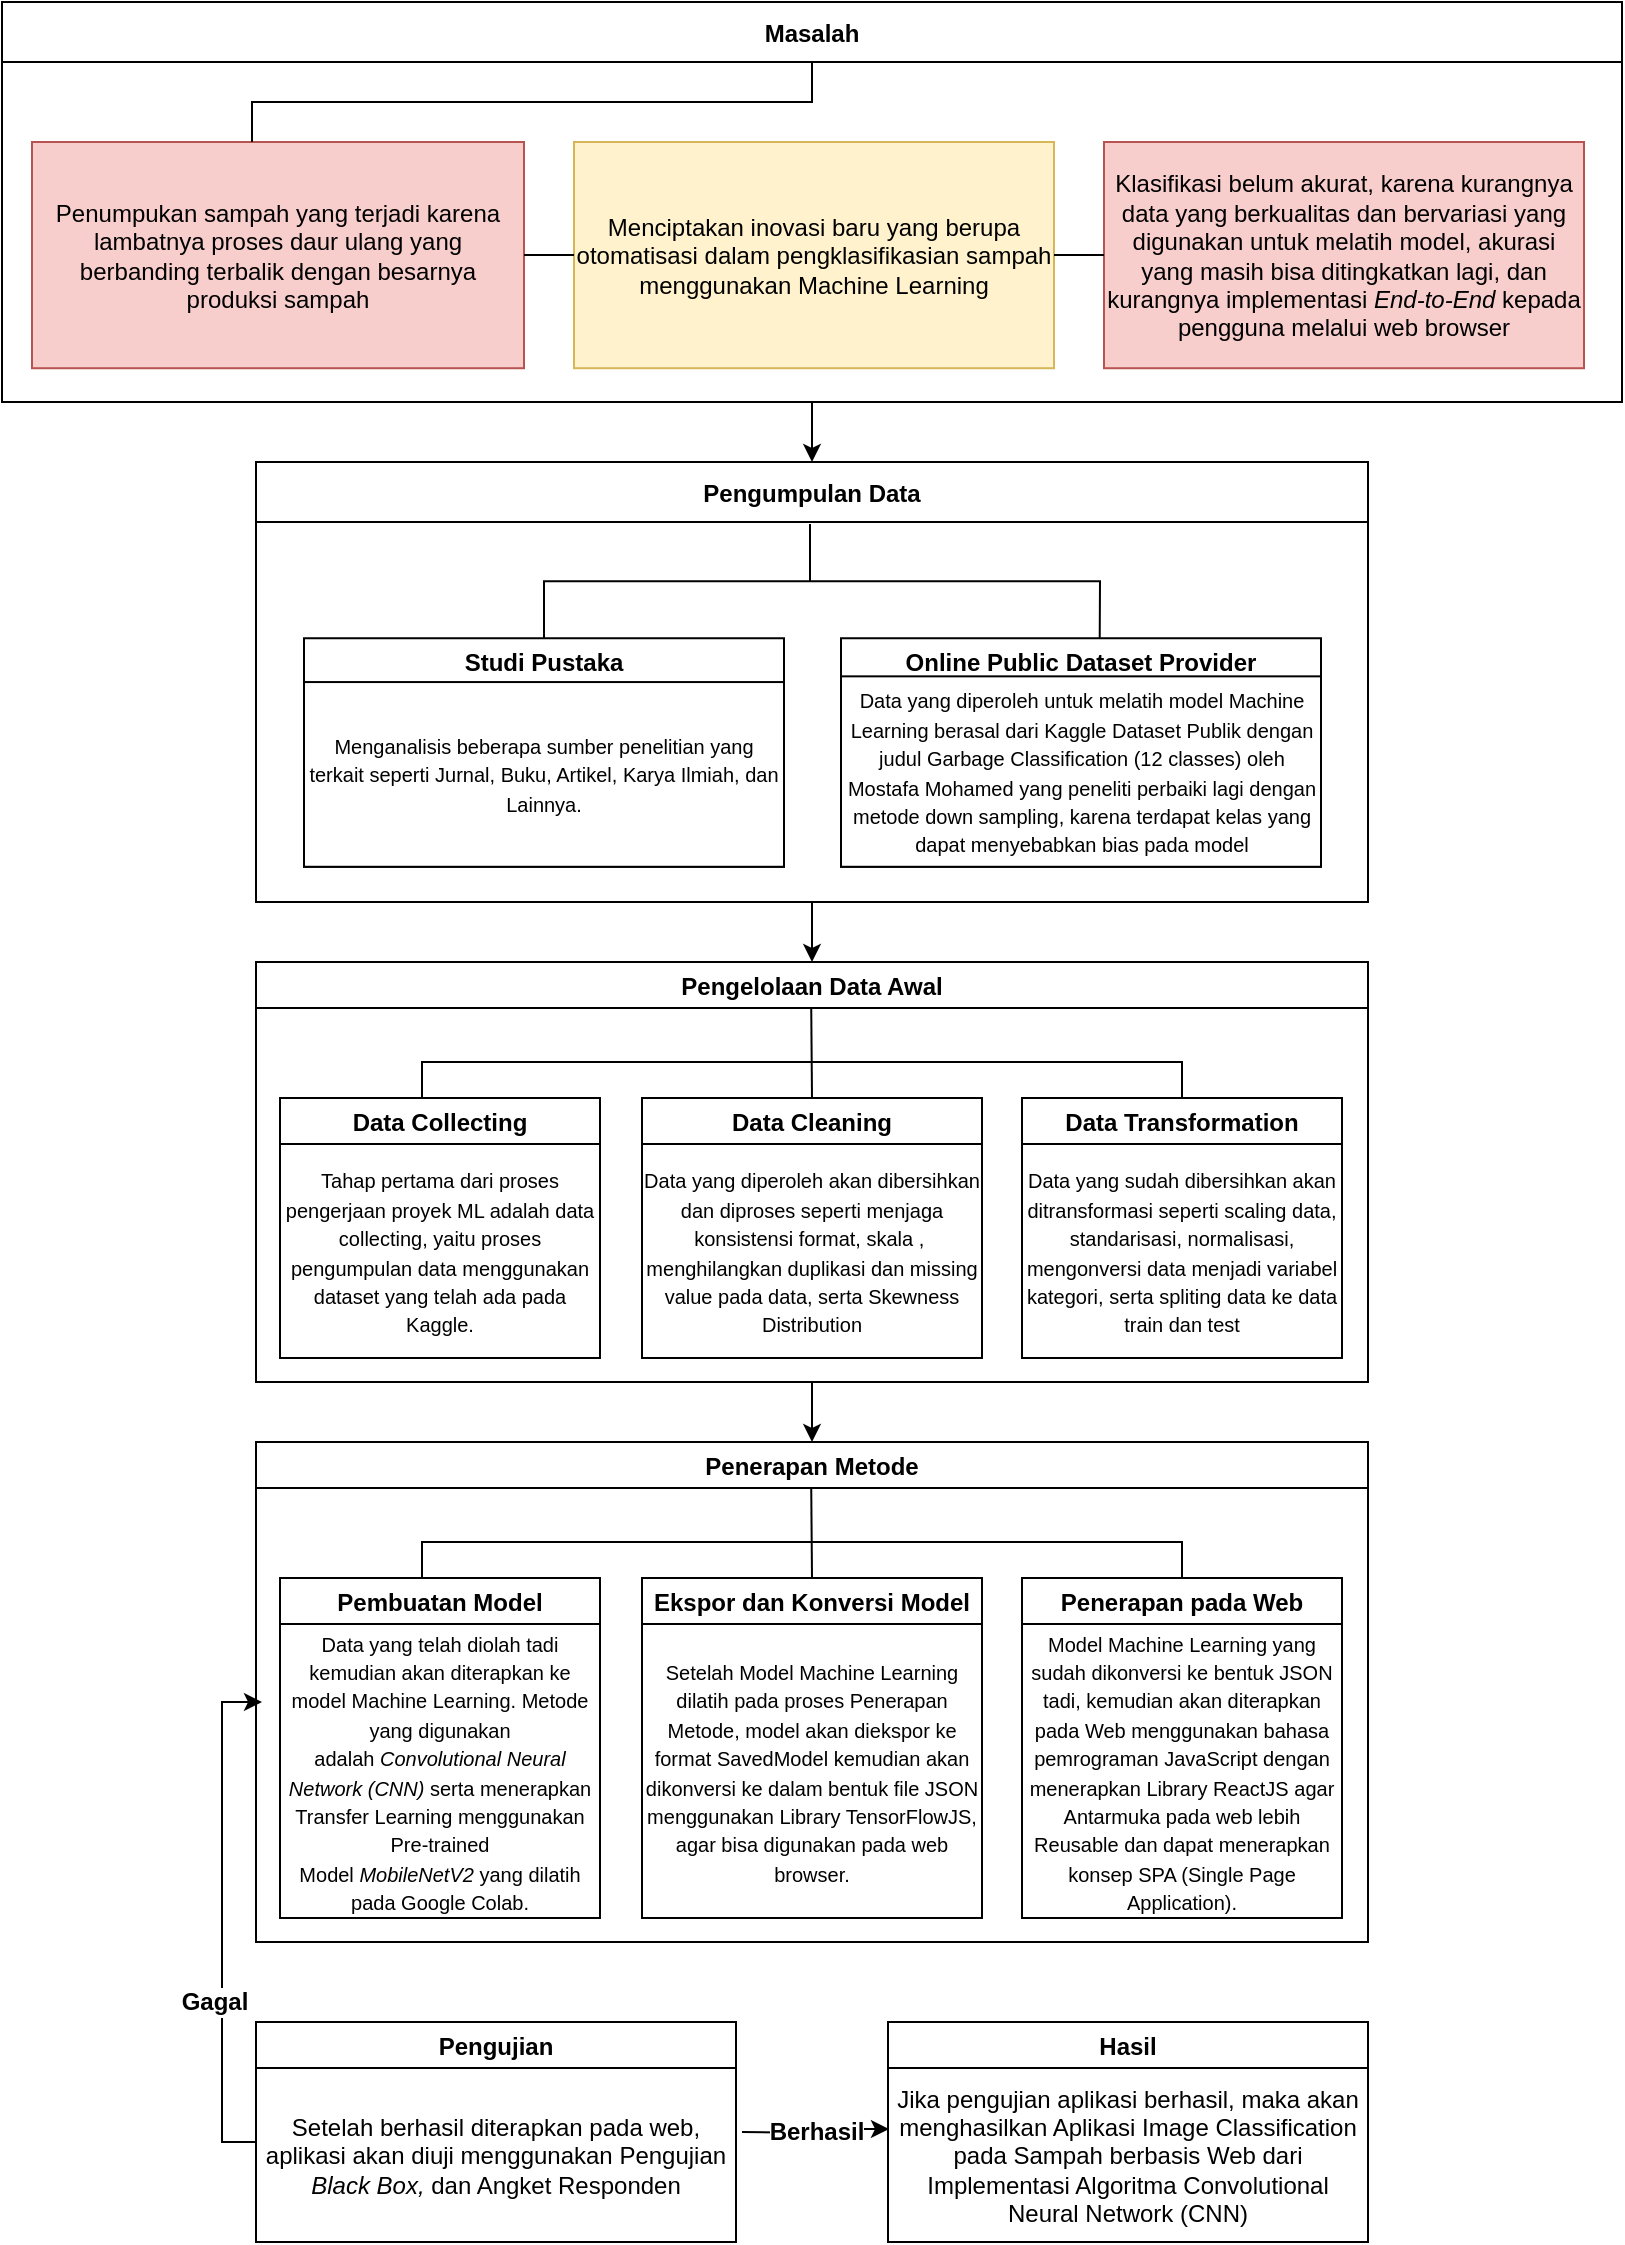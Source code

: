 <mxfile version="20.1.1" type="github">
  <diagram id="ftpVaE4ZrUkqRL97NRIl" name="Page-1">
    <mxGraphModel dx="1422" dy="4285" grid="1" gridSize="10" guides="1" tooltips="1" connect="1" arrows="1" fold="1" page="1" pageScale="1" pageWidth="827" pageHeight="1169" math="0" shadow="0">
      <root>
        <mxCell id="0" />
        <mxCell id="1" parent="0" />
        <mxCell id="FPoC3J4e7JrbTw-nTRbA-78" style="edgeStyle=orthogonalEdgeStyle;rounded=0;orthogonalLoop=1;jettySize=auto;html=1;exitX=0.5;exitY=1;exitDx=0;exitDy=0;entryX=0.5;entryY=0;entryDx=0;entryDy=0;fontFamily=Helvetica;fontSize=12;" parent="1" source="FPoC3J4e7JrbTw-nTRbA-2" target="FPoC3J4e7JrbTw-nTRbA-18" edge="1">
          <mxGeometry relative="1" as="geometry" />
        </mxCell>
        <mxCell id="FPoC3J4e7JrbTw-nTRbA-2" value="Masalah" style="swimlane;fontSize=12;startSize=30;" parent="1" vertex="1">
          <mxGeometry x="10" y="-3500" width="810" height="200" as="geometry" />
        </mxCell>
        <mxCell id="FPoC3J4e7JrbTw-nTRbA-6" value="&lt;span&gt;Klasifikasi belum akurat, karena kurangnya data yang berkualitas dan bervariasi yang digunakan untuk melatih model, akurasi yang masih bisa ditingkatkan lagi, dan kurangnya implementasi &lt;i&gt;End-to-End&lt;/i&gt; kepada pengguna melalui web browser&lt;/span&gt;" style="rounded=0;whiteSpace=wrap;html=1;fillColor=#f8cecc;strokeColor=#b85450;" parent="FPoC3J4e7JrbTw-nTRbA-2" vertex="1">
          <mxGeometry x="551" y="70" width="240" height="113.11" as="geometry" />
        </mxCell>
        <mxCell id="FPoC3J4e7JrbTw-nTRbA-3" value="&lt;span&gt;Penumpukan sampah yang terjadi karena lambatnya proses daur ulang yang berbanding terbalik dengan besarnya produksi sampah&lt;/span&gt;" style="rounded=0;whiteSpace=wrap;html=1;fillColor=#f8cecc;strokeColor=#b85450;" parent="FPoC3J4e7JrbTw-nTRbA-2" vertex="1">
          <mxGeometry x="15" y="70" width="246" height="113.11" as="geometry" />
        </mxCell>
        <mxCell id="FPoC3J4e7JrbTw-nTRbA-1" value="&lt;span&gt;Menciptakan inovasi baru yang berupa otomatisasi dalam pengklasifikasian sampah menggunakan&amp;nbsp;Machine Learning&lt;/span&gt;" style="rounded=0;whiteSpace=wrap;html=1;fillColor=#fff2cc;strokeColor=#d6b656;" parent="FPoC3J4e7JrbTw-nTRbA-2" vertex="1">
          <mxGeometry x="286" y="70" width="240" height="113.11" as="geometry" />
        </mxCell>
        <mxCell id="FPoC3J4e7JrbTw-nTRbA-71" value="" style="endArrow=none;html=1;rounded=0;fontFamily=Helvetica;fontSize=12;exitX=1;exitY=0.5;exitDx=0;exitDy=0;entryX=0;entryY=0.5;entryDx=0;entryDy=0;" parent="FPoC3J4e7JrbTw-nTRbA-2" source="FPoC3J4e7JrbTw-nTRbA-3" target="FPoC3J4e7JrbTw-nTRbA-1" edge="1">
          <mxGeometry width="50" height="50" relative="1" as="geometry">
            <mxPoint x="300" y="200" as="sourcePoint" />
            <mxPoint x="350" y="150" as="targetPoint" />
          </mxGeometry>
        </mxCell>
        <mxCell id="FPoC3J4e7JrbTw-nTRbA-72" value="" style="endArrow=none;html=1;rounded=0;fontFamily=Helvetica;fontSize=12;entryX=0;entryY=0.5;entryDx=0;entryDy=0;exitX=1;exitY=0.5;exitDx=0;exitDy=0;" parent="FPoC3J4e7JrbTw-nTRbA-2" source="FPoC3J4e7JrbTw-nTRbA-1" target="FPoC3J4e7JrbTw-nTRbA-6" edge="1">
          <mxGeometry width="50" height="50" relative="1" as="geometry">
            <mxPoint x="535" y="130" as="sourcePoint" />
            <mxPoint x="585" y="80" as="targetPoint" />
          </mxGeometry>
        </mxCell>
        <mxCell id="FPoC3J4e7JrbTw-nTRbA-73" value="" style="endArrow=none;html=1;rounded=0;fontFamily=Helvetica;fontSize=12;" parent="FPoC3J4e7JrbTw-nTRbA-2" edge="1">
          <mxGeometry width="50" height="50" relative="1" as="geometry">
            <mxPoint x="125" y="70" as="sourcePoint" />
            <mxPoint x="405" y="30" as="targetPoint" />
            <Array as="points">
              <mxPoint x="125" y="50" />
              <mxPoint x="405" y="50" />
            </Array>
          </mxGeometry>
        </mxCell>
        <mxCell id="FPoC3J4e7JrbTw-nTRbA-54" style="edgeStyle=orthogonalEdgeStyle;rounded=0;orthogonalLoop=1;jettySize=auto;html=1;exitX=0.5;exitY=1;exitDx=0;exitDy=0;fontFamily=Helvetica;fontSize=12;" parent="1" source="FPoC3J4e7JrbTw-nTRbA-18" target="FPoC3J4e7JrbTw-nTRbA-55" edge="1">
          <mxGeometry relative="1" as="geometry">
            <mxPoint x="414.842" y="-2900" as="targetPoint" />
          </mxGeometry>
        </mxCell>
        <mxCell id="FPoC3J4e7JrbTw-nTRbA-18" value="Pengumpulan Data" style="swimlane;fontSize=12;startSize=30;" parent="1" vertex="1">
          <mxGeometry x="137" y="-3270" width="556" height="220" as="geometry" />
        </mxCell>
        <mxCell id="FPoC3J4e7JrbTw-nTRbA-53" value="" style="group" parent="FPoC3J4e7JrbTw-nTRbA-18" vertex="1" connectable="0">
          <mxGeometry x="24" y="31" width="508.5" height="219" as="geometry" />
        </mxCell>
        <mxCell id="FPoC3J4e7JrbTw-nTRbA-35" value="Studi Pustaka" style="swimlane;fontSize=12;" parent="FPoC3J4e7JrbTw-nTRbA-53" vertex="1">
          <mxGeometry y="57.13" width="240" height="114.261" as="geometry" />
        </mxCell>
        <mxCell id="FPoC3J4e7JrbTw-nTRbA-41" value="&lt;font style=&quot;font-size: 10px;&quot;&gt;Menganalisis beberapa sumber penelitian yang terkait seperti Jurnal, Buku, Artikel, Karya Ilmiah, dan Lainnya.&lt;/font&gt;" style="rounded=0;whiteSpace=wrap;html=1;fontFamily=Helvetica;fontSize=12;" parent="FPoC3J4e7JrbTw-nTRbA-35" vertex="1">
          <mxGeometry y="21.9" width="240" height="92.361" as="geometry" />
        </mxCell>
        <mxCell id="FPoC3J4e7JrbTw-nTRbA-37" value="Online Public Dataset Provider" style="swimlane;fontSize=12;" parent="FPoC3J4e7JrbTw-nTRbA-53" vertex="1">
          <mxGeometry x="268.5" y="57.13" width="240" height="114.261" as="geometry" />
        </mxCell>
        <mxCell id="FPoC3J4e7JrbTw-nTRbA-39" value="&lt;font style=&quot;font-size: 10px;&quot;&gt;Data yang diperoleh untuk melatih model Machine Learning berasal dari Kaggle Dataset Publik dengan judul Garbage Classification (12 classes) oleh Mostafa Mohamed yang peneliti perbaiki lagi dengan metode down sampling, karena terdapat kelas yang dapat menyebabkan bias pada model&lt;/font&gt;" style="rounded=0;whiteSpace=wrap;html=1;fontSize=12;" parent="FPoC3J4e7JrbTw-nTRbA-37" vertex="1">
          <mxGeometry y="19.043" width="240" height="95.217" as="geometry" />
        </mxCell>
        <mxCell id="FPoC3J4e7JrbTw-nTRbA-43" value="" style="endArrow=none;html=1;rounded=0;fontFamily=Helvetica;fontSize=12;entryX=0.539;entryY=-0.002;entryDx=0;entryDy=0;entryPerimeter=0;" parent="FPoC3J4e7JrbTw-nTRbA-53" source="FPoC3J4e7JrbTw-nTRbA-35" target="FPoC3J4e7JrbTw-nTRbA-37" edge="1">
          <mxGeometry width="50" height="50" relative="1" as="geometry">
            <mxPoint x="110" y="19.043" as="sourcePoint" />
            <mxPoint x="400" y="38.087" as="targetPoint" />
            <Array as="points">
              <mxPoint x="120" y="28.565" />
              <mxPoint x="398" y="28.565" />
            </Array>
          </mxGeometry>
        </mxCell>
        <mxCell id="FPoC3J4e7JrbTw-nTRbA-50" value="" style="endArrow=none;html=1;rounded=0;fontFamily=Helvetica;fontSize=12;" parent="FPoC3J4e7JrbTw-nTRbA-53" edge="1">
          <mxGeometry width="50" height="50" relative="1" as="geometry">
            <mxPoint x="253" y="28.565" as="sourcePoint" />
            <mxPoint x="253" as="targetPoint" />
          </mxGeometry>
        </mxCell>
        <mxCell id="U5f-m4eWwpbkQe5mS7gN-12" style="edgeStyle=orthogonalEdgeStyle;rounded=0;orthogonalLoop=1;jettySize=auto;html=1;exitX=0.5;exitY=1;exitDx=0;exitDy=0;entryX=0.5;entryY=0;entryDx=0;entryDy=0;fontSize=10;" edge="1" parent="1" source="FPoC3J4e7JrbTw-nTRbA-55" target="U5f-m4eWwpbkQe5mS7gN-1">
          <mxGeometry relative="1" as="geometry" />
        </mxCell>
        <mxCell id="FPoC3J4e7JrbTw-nTRbA-55" value="Pengelolaan Data Awal" style="swimlane;fontFamily=Helvetica;fontSize=12;startSize=23;" parent="1" vertex="1">
          <mxGeometry x="137" y="-3020" width="556" height="210" as="geometry" />
        </mxCell>
        <mxCell id="FPoC3J4e7JrbTw-nTRbA-57" value="Data Collecting" style="swimlane;fontFamily=Helvetica;fontSize=12;" parent="FPoC3J4e7JrbTw-nTRbA-55" vertex="1">
          <mxGeometry x="12" y="68" width="160" height="130" as="geometry" />
        </mxCell>
        <mxCell id="Pu13_7xQ0A8VnXWu68sf-4" value="&lt;font style=&quot;font-size: 10px;&quot;&gt;&lt;font style=&quot;font-size: 10px;&quot;&gt;Tahap pertama dari proses pengerjaan proyek ML adalah data collecting, yaitu proses pengumpulan data m&lt;/font&gt;&lt;span style=&quot;background-color: initial;&quot;&gt;enggunakan dataset yang telah ada pada Kaggle.&lt;br&gt;&lt;/span&gt;&lt;/font&gt;" style="rounded=0;whiteSpace=wrap;html=1;fontFamily=Helvetica;fontSize=12;" parent="FPoC3J4e7JrbTw-nTRbA-57" vertex="1">
          <mxGeometry y="23" width="160" height="107" as="geometry" />
        </mxCell>
        <mxCell id="FPoC3J4e7JrbTw-nTRbA-59" value="Data Cleaning" style="swimlane;fontFamily=Helvetica;fontSize=12;" parent="FPoC3J4e7JrbTw-nTRbA-55" vertex="1">
          <mxGeometry x="193" y="68" width="170" height="130" as="geometry" />
        </mxCell>
        <mxCell id="Pu13_7xQ0A8VnXWu68sf-6" value="&lt;font style=&quot;font-size: 10px;&quot;&gt;Data yang diperoleh akan dibersihkan dan diproses seperti menjaga konsistensi format, skala ,&amp;nbsp; menghilangkan duplikasi dan missing value pada data, serta Skewness Distribution&lt;/font&gt;" style="rounded=0;whiteSpace=wrap;html=1;fontFamily=Helvetica;fontSize=12;" parent="FPoC3J4e7JrbTw-nTRbA-59" vertex="1">
          <mxGeometry y="23" width="170" height="107" as="geometry" />
        </mxCell>
        <mxCell id="FPoC3J4e7JrbTw-nTRbA-60" value="Data Transformation" style="swimlane;fontFamily=Helvetica;fontSize=12;" parent="FPoC3J4e7JrbTw-nTRbA-55" vertex="1">
          <mxGeometry x="383" y="68" width="160" height="130" as="geometry" />
        </mxCell>
        <mxCell id="Pu13_7xQ0A8VnXWu68sf-9" value="&lt;font style=&quot;font-size: 10px;&quot;&gt;Data yang sudah dibersihkan akan ditransformasi seperti scaling data, standarisasi, normalisasi, mengonversi data menjadi variabel kategori, serta spliting data ke data train dan test&lt;/font&gt;" style="rounded=0;whiteSpace=wrap;html=1;fontFamily=Helvetica;fontSize=12;" parent="FPoC3J4e7JrbTw-nTRbA-60" vertex="1">
          <mxGeometry y="23" width="160" height="107" as="geometry" />
        </mxCell>
        <mxCell id="Pu13_7xQ0A8VnXWu68sf-10" value="" style="endArrow=none;html=1;rounded=0;fontSize=10;entryX=0.5;entryY=0;entryDx=0;entryDy=0;" parent="FPoC3J4e7JrbTw-nTRbA-55" target="FPoC3J4e7JrbTw-nTRbA-60" edge="1">
          <mxGeometry width="50" height="50" relative="1" as="geometry">
            <mxPoint x="83" y="68" as="sourcePoint" />
            <mxPoint x="263" y="50" as="targetPoint" />
            <Array as="points">
              <mxPoint x="83" y="50" />
              <mxPoint x="273" y="50" />
              <mxPoint x="463" y="50" />
            </Array>
          </mxGeometry>
        </mxCell>
        <mxCell id="Pu13_7xQ0A8VnXWu68sf-13" value="" style="endArrow=none;html=1;rounded=0;fontSize=10;exitX=0.5;exitY=0;exitDx=0;exitDy=0;" parent="FPoC3J4e7JrbTw-nTRbA-55" source="FPoC3J4e7JrbTw-nTRbA-59" edge="1">
          <mxGeometry width="50" height="50" relative="1" as="geometry">
            <mxPoint x="277.62" y="61" as="sourcePoint" />
            <mxPoint x="277.62" y="23" as="targetPoint" />
          </mxGeometry>
        </mxCell>
        <mxCell id="Pu13_7xQ0A8VnXWu68sf-33" style="edgeStyle=orthogonalEdgeStyle;rounded=0;orthogonalLoop=1;jettySize=auto;html=1;fontSize=12;" parent="1" source="Pu13_7xQ0A8VnXWu68sf-31" edge="1">
          <mxGeometry relative="1" as="geometry">
            <Array as="points">
              <mxPoint x="120" y="-2430" />
              <mxPoint x="120" y="-2650" />
            </Array>
            <mxPoint x="140" y="-2650" as="targetPoint" />
          </mxGeometry>
        </mxCell>
        <mxCell id="Pu13_7xQ0A8VnXWu68sf-35" value="&lt;b&gt;Gagal&lt;/b&gt;" style="edgeLabel;html=1;align=center;verticalAlign=middle;resizable=0;points=[];fontSize=12;" parent="Pu13_7xQ0A8VnXWu68sf-33" vertex="1" connectable="0">
          <mxGeometry x="-0.425" y="4" relative="1" as="geometry">
            <mxPoint y="-13" as="offset" />
          </mxGeometry>
        </mxCell>
        <mxCell id="Pu13_7xQ0A8VnXWu68sf-41" value="&lt;b&gt;Berhasil&lt;/b&gt;" style="edgeStyle=orthogonalEdgeStyle;rounded=0;orthogonalLoop=1;jettySize=auto;html=1;entryX=0.002;entryY=0.351;entryDx=0;entryDy=0;fontSize=12;entryPerimeter=0;" parent="1" target="Pu13_7xQ0A8VnXWu68sf-40" edge="1">
          <mxGeometry relative="1" as="geometry">
            <mxPoint x="380" y="-2435" as="sourcePoint" />
          </mxGeometry>
        </mxCell>
        <mxCell id="Pu13_7xQ0A8VnXWu68sf-31" value="Pengujian" style="swimlane;fontFamily=Helvetica;fontSize=12;" parent="1" vertex="1">
          <mxGeometry x="137" y="-2490" width="240" height="110" as="geometry" />
        </mxCell>
        <mxCell id="Pu13_7xQ0A8VnXWu68sf-32" value="Setelah berhasil diterapkan pada web, aplikasi akan diuji menggunakan Pengujian &lt;i&gt;Black Box, &lt;/i&gt;dan Angket Responden" style="rounded=0;whiteSpace=wrap;html=1;fontFamily=Helvetica;fontSize=12;" parent="Pu13_7xQ0A8VnXWu68sf-31" vertex="1">
          <mxGeometry y="23" width="240" height="87" as="geometry" />
        </mxCell>
        <mxCell id="Pu13_7xQ0A8VnXWu68sf-39" value="Hasil" style="swimlane;fontFamily=Helvetica;fontSize=12;startSize=23;" parent="1" vertex="1">
          <mxGeometry x="453" y="-2490" width="240" height="110" as="geometry" />
        </mxCell>
        <mxCell id="Pu13_7xQ0A8VnXWu68sf-40" value="Jika pengujian aplikasi berhasil, maka akan menghasilkan Aplikasi Image Classification pada Sampah berbasis Web dari Implementasi Algoritma Convolutional Neural Network (CNN)" style="rounded=0;whiteSpace=wrap;html=1;fontFamily=Helvetica;fontSize=12;" parent="Pu13_7xQ0A8VnXWu68sf-39" vertex="1">
          <mxGeometry y="23" width="240" height="87" as="geometry" />
        </mxCell>
        <mxCell id="U5f-m4eWwpbkQe5mS7gN-1" value="Penerapan Metode" style="swimlane;fontFamily=Helvetica;fontSize=12;startSize=23;" vertex="1" parent="1">
          <mxGeometry x="137" y="-2780" width="556" height="250" as="geometry" />
        </mxCell>
        <mxCell id="U5f-m4eWwpbkQe5mS7gN-2" value="Pembuatan Model" style="swimlane;fontFamily=Helvetica;fontSize=12;" vertex="1" parent="U5f-m4eWwpbkQe5mS7gN-1">
          <mxGeometry x="12" y="68" width="160" height="170" as="geometry" />
        </mxCell>
        <mxCell id="U5f-m4eWwpbkQe5mS7gN-3" value="&lt;font style=&quot;font-size: 10px;&quot;&gt;Data yang telah diolah tadi kemudian akan diterapkan ke model Machine Learning. Metode yang digunakan adalah&amp;nbsp;&lt;i&gt;Convolutional Neural Network (CNN)&amp;nbsp;&lt;/i&gt;serta&amp;nbsp;menerapkan Transfer Learning menggunakan Pre-trained Model&amp;nbsp;&lt;i&gt;MobileNetV2&lt;/i&gt;&amp;nbsp;yang dilatih pada Google Colab.&lt;/font&gt;" style="rounded=0;whiteSpace=wrap;html=1;fontFamily=Helvetica;fontSize=12;" vertex="1" parent="U5f-m4eWwpbkQe5mS7gN-2">
          <mxGeometry y="23" width="160" height="147" as="geometry" />
        </mxCell>
        <mxCell id="U5f-m4eWwpbkQe5mS7gN-4" value="Ekspor dan Konversi Model" style="swimlane;fontFamily=Helvetica;fontSize=12;" vertex="1" parent="U5f-m4eWwpbkQe5mS7gN-1">
          <mxGeometry x="193" y="68" width="170" height="162" as="geometry" />
        </mxCell>
        <mxCell id="U5f-m4eWwpbkQe5mS7gN-5" value="&lt;font style=&quot;font-size: 10px;&quot;&gt;Setelah Model Machine Learning dilatih pada proses Penerapan Metode, model akan diekspor ke format SavedModel kemudian akan dikonversi ke dalam bentuk file JSON menggunakan Library TensorFlowJS, agar bisa digunakan pada web browser.&lt;/font&gt;" style="rounded=0;whiteSpace=wrap;html=1;fontFamily=Helvetica;fontSize=12;" vertex="1" parent="U5f-m4eWwpbkQe5mS7gN-4">
          <mxGeometry y="23" width="170" height="147" as="geometry" />
        </mxCell>
        <mxCell id="U5f-m4eWwpbkQe5mS7gN-6" value="Penerapan pada Web" style="swimlane;fontFamily=Helvetica;fontSize=12;" vertex="1" parent="U5f-m4eWwpbkQe5mS7gN-1">
          <mxGeometry x="383" y="68" width="160" height="170" as="geometry" />
        </mxCell>
        <mxCell id="U5f-m4eWwpbkQe5mS7gN-7" value="&lt;font style=&quot;font-size: 10px;&quot;&gt;Model Machine Learning yang sudah dikonversi ke bentuk JSON tadi, kemudian akan diterapkan pada Web menggunakan bahasa pemrograman JavaScript dengan menerapkan Library ReactJS agar Antarmuka pada web lebih Reusable dan dapat menerapkan konsep SPA (Single Page Application).&lt;/font&gt;" style="rounded=0;whiteSpace=wrap;html=1;fontFamily=Helvetica;fontSize=12;" vertex="1" parent="U5f-m4eWwpbkQe5mS7gN-6">
          <mxGeometry y="23" width="160" height="147" as="geometry" />
        </mxCell>
        <mxCell id="U5f-m4eWwpbkQe5mS7gN-8" value="" style="endArrow=none;html=1;rounded=0;fontSize=10;entryX=0.5;entryY=0;entryDx=0;entryDy=0;" edge="1" parent="U5f-m4eWwpbkQe5mS7gN-1" target="U5f-m4eWwpbkQe5mS7gN-6">
          <mxGeometry width="50" height="50" relative="1" as="geometry">
            <mxPoint x="83" y="68" as="sourcePoint" />
            <mxPoint x="263" y="50" as="targetPoint" />
            <Array as="points">
              <mxPoint x="83" y="50" />
              <mxPoint x="273" y="50" />
              <mxPoint x="463" y="50" />
            </Array>
          </mxGeometry>
        </mxCell>
        <mxCell id="U5f-m4eWwpbkQe5mS7gN-9" value="" style="endArrow=none;html=1;rounded=0;fontSize=10;exitX=0.5;exitY=0;exitDx=0;exitDy=0;" edge="1" parent="U5f-m4eWwpbkQe5mS7gN-1" source="U5f-m4eWwpbkQe5mS7gN-4">
          <mxGeometry width="50" height="50" relative="1" as="geometry">
            <mxPoint x="277.62" y="61" as="sourcePoint" />
            <mxPoint x="277.62" y="23" as="targetPoint" />
          </mxGeometry>
        </mxCell>
      </root>
    </mxGraphModel>
  </diagram>
</mxfile>
